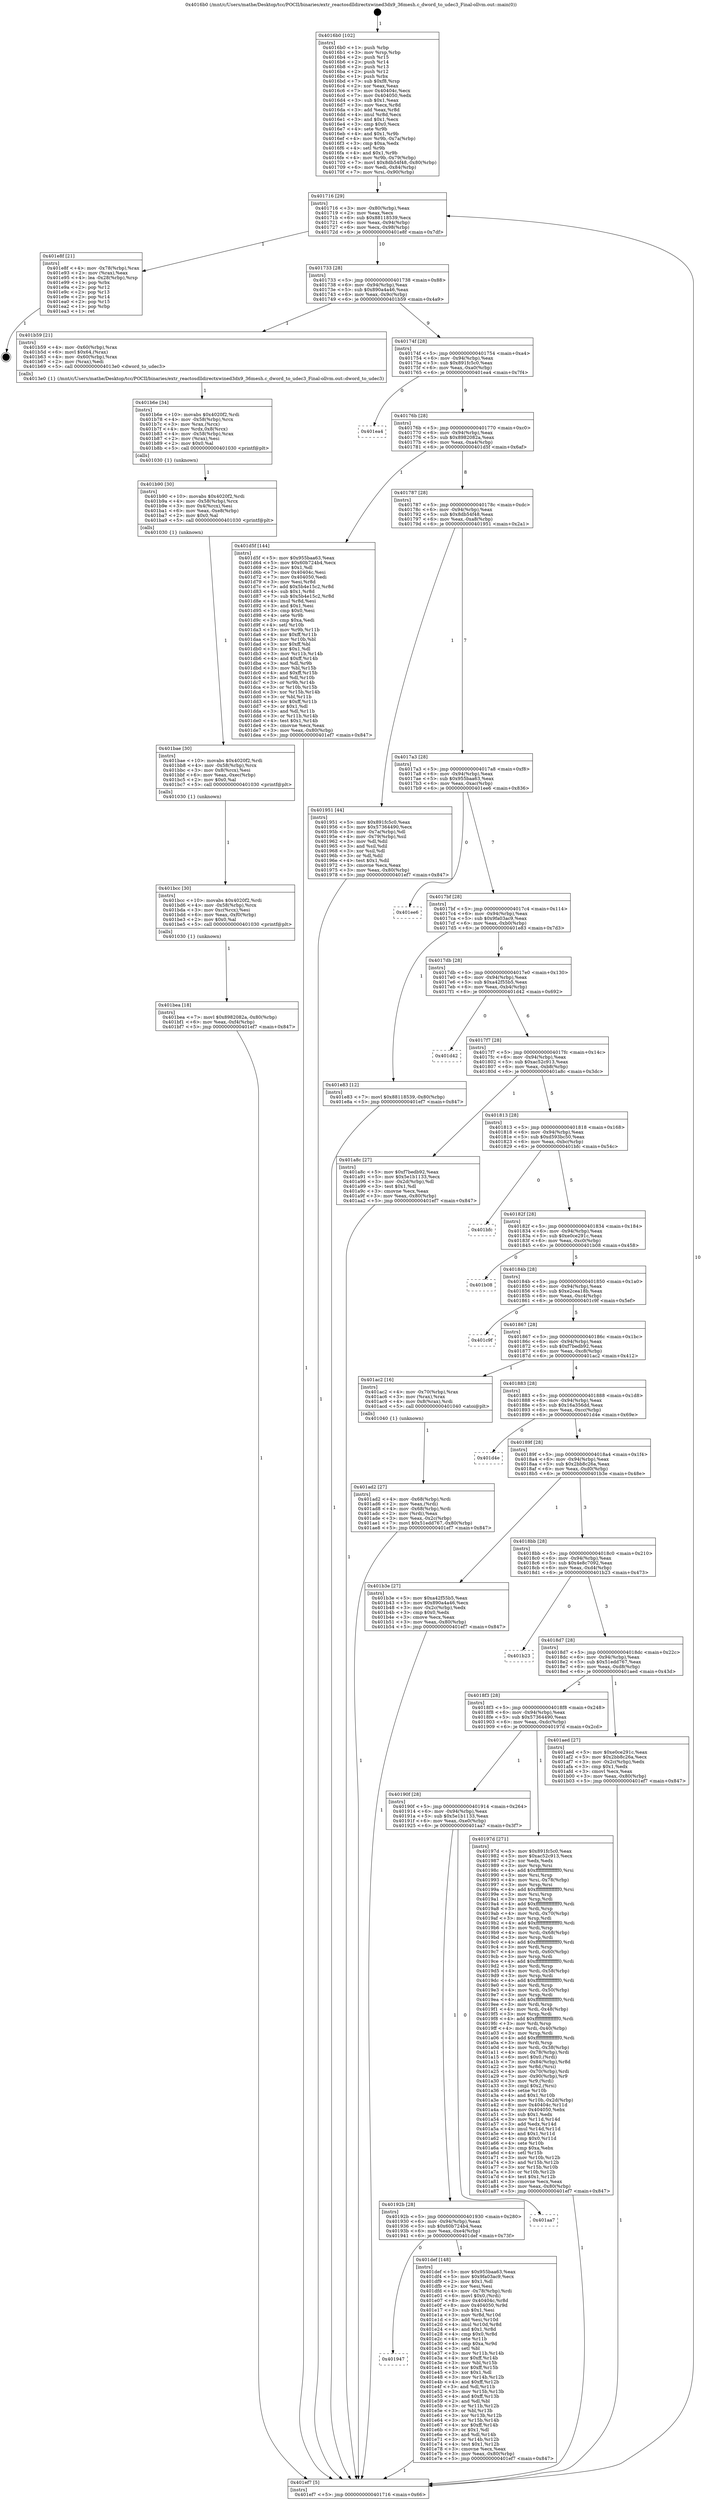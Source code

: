 digraph "0x4016b0" {
  label = "0x4016b0 (/mnt/c/Users/mathe/Desktop/tcc/POCII/binaries/extr_reactosdlldirectxwined3dx9_36mesh.c_dword_to_udec3_Final-ollvm.out::main(0))"
  labelloc = "t"
  node[shape=record]

  Entry [label="",width=0.3,height=0.3,shape=circle,fillcolor=black,style=filled]
  "0x401716" [label="{
     0x401716 [29]\l
     | [instrs]\l
     &nbsp;&nbsp;0x401716 \<+3\>: mov -0x80(%rbp),%eax\l
     &nbsp;&nbsp;0x401719 \<+2\>: mov %eax,%ecx\l
     &nbsp;&nbsp;0x40171b \<+6\>: sub $0x88118539,%ecx\l
     &nbsp;&nbsp;0x401721 \<+6\>: mov %eax,-0x94(%rbp)\l
     &nbsp;&nbsp;0x401727 \<+6\>: mov %ecx,-0x98(%rbp)\l
     &nbsp;&nbsp;0x40172d \<+6\>: je 0000000000401e8f \<main+0x7df\>\l
  }"]
  "0x401e8f" [label="{
     0x401e8f [21]\l
     | [instrs]\l
     &nbsp;&nbsp;0x401e8f \<+4\>: mov -0x78(%rbp),%rax\l
     &nbsp;&nbsp;0x401e93 \<+2\>: mov (%rax),%eax\l
     &nbsp;&nbsp;0x401e95 \<+4\>: lea -0x28(%rbp),%rsp\l
     &nbsp;&nbsp;0x401e99 \<+1\>: pop %rbx\l
     &nbsp;&nbsp;0x401e9a \<+2\>: pop %r12\l
     &nbsp;&nbsp;0x401e9c \<+2\>: pop %r13\l
     &nbsp;&nbsp;0x401e9e \<+2\>: pop %r14\l
     &nbsp;&nbsp;0x401ea0 \<+2\>: pop %r15\l
     &nbsp;&nbsp;0x401ea2 \<+1\>: pop %rbp\l
     &nbsp;&nbsp;0x401ea3 \<+1\>: ret\l
  }"]
  "0x401733" [label="{
     0x401733 [28]\l
     | [instrs]\l
     &nbsp;&nbsp;0x401733 \<+5\>: jmp 0000000000401738 \<main+0x88\>\l
     &nbsp;&nbsp;0x401738 \<+6\>: mov -0x94(%rbp),%eax\l
     &nbsp;&nbsp;0x40173e \<+5\>: sub $0x890a4a46,%eax\l
     &nbsp;&nbsp;0x401743 \<+6\>: mov %eax,-0x9c(%rbp)\l
     &nbsp;&nbsp;0x401749 \<+6\>: je 0000000000401b59 \<main+0x4a9\>\l
  }"]
  Exit [label="",width=0.3,height=0.3,shape=circle,fillcolor=black,style=filled,peripheries=2]
  "0x401b59" [label="{
     0x401b59 [21]\l
     | [instrs]\l
     &nbsp;&nbsp;0x401b59 \<+4\>: mov -0x60(%rbp),%rax\l
     &nbsp;&nbsp;0x401b5d \<+6\>: movl $0x64,(%rax)\l
     &nbsp;&nbsp;0x401b63 \<+4\>: mov -0x60(%rbp),%rax\l
     &nbsp;&nbsp;0x401b67 \<+2\>: mov (%rax),%edi\l
     &nbsp;&nbsp;0x401b69 \<+5\>: call 00000000004013e0 \<dword_to_udec3\>\l
     | [calls]\l
     &nbsp;&nbsp;0x4013e0 \{1\} (/mnt/c/Users/mathe/Desktop/tcc/POCII/binaries/extr_reactosdlldirectxwined3dx9_36mesh.c_dword_to_udec3_Final-ollvm.out::dword_to_udec3)\l
  }"]
  "0x40174f" [label="{
     0x40174f [28]\l
     | [instrs]\l
     &nbsp;&nbsp;0x40174f \<+5\>: jmp 0000000000401754 \<main+0xa4\>\l
     &nbsp;&nbsp;0x401754 \<+6\>: mov -0x94(%rbp),%eax\l
     &nbsp;&nbsp;0x40175a \<+5\>: sub $0x891fc5c0,%eax\l
     &nbsp;&nbsp;0x40175f \<+6\>: mov %eax,-0xa0(%rbp)\l
     &nbsp;&nbsp;0x401765 \<+6\>: je 0000000000401ea4 \<main+0x7f4\>\l
  }"]
  "0x401947" [label="{
     0x401947\l
  }", style=dashed]
  "0x401ea4" [label="{
     0x401ea4\l
  }", style=dashed]
  "0x40176b" [label="{
     0x40176b [28]\l
     | [instrs]\l
     &nbsp;&nbsp;0x40176b \<+5\>: jmp 0000000000401770 \<main+0xc0\>\l
     &nbsp;&nbsp;0x401770 \<+6\>: mov -0x94(%rbp),%eax\l
     &nbsp;&nbsp;0x401776 \<+5\>: sub $0x8982082a,%eax\l
     &nbsp;&nbsp;0x40177b \<+6\>: mov %eax,-0xa4(%rbp)\l
     &nbsp;&nbsp;0x401781 \<+6\>: je 0000000000401d5f \<main+0x6af\>\l
  }"]
  "0x401def" [label="{
     0x401def [148]\l
     | [instrs]\l
     &nbsp;&nbsp;0x401def \<+5\>: mov $0x955baa63,%eax\l
     &nbsp;&nbsp;0x401df4 \<+5\>: mov $0x9fa03ac9,%ecx\l
     &nbsp;&nbsp;0x401df9 \<+2\>: mov $0x1,%dl\l
     &nbsp;&nbsp;0x401dfb \<+2\>: xor %esi,%esi\l
     &nbsp;&nbsp;0x401dfd \<+4\>: mov -0x78(%rbp),%rdi\l
     &nbsp;&nbsp;0x401e01 \<+6\>: movl $0x0,(%rdi)\l
     &nbsp;&nbsp;0x401e07 \<+8\>: mov 0x40404c,%r8d\l
     &nbsp;&nbsp;0x401e0f \<+8\>: mov 0x404050,%r9d\l
     &nbsp;&nbsp;0x401e17 \<+3\>: sub $0x1,%esi\l
     &nbsp;&nbsp;0x401e1a \<+3\>: mov %r8d,%r10d\l
     &nbsp;&nbsp;0x401e1d \<+3\>: add %esi,%r10d\l
     &nbsp;&nbsp;0x401e20 \<+4\>: imul %r10d,%r8d\l
     &nbsp;&nbsp;0x401e24 \<+4\>: and $0x1,%r8d\l
     &nbsp;&nbsp;0x401e28 \<+4\>: cmp $0x0,%r8d\l
     &nbsp;&nbsp;0x401e2c \<+4\>: sete %r11b\l
     &nbsp;&nbsp;0x401e30 \<+4\>: cmp $0xa,%r9d\l
     &nbsp;&nbsp;0x401e34 \<+3\>: setl %bl\l
     &nbsp;&nbsp;0x401e37 \<+3\>: mov %r11b,%r14b\l
     &nbsp;&nbsp;0x401e3a \<+4\>: xor $0xff,%r14b\l
     &nbsp;&nbsp;0x401e3e \<+3\>: mov %bl,%r15b\l
     &nbsp;&nbsp;0x401e41 \<+4\>: xor $0xff,%r15b\l
     &nbsp;&nbsp;0x401e45 \<+3\>: xor $0x1,%dl\l
     &nbsp;&nbsp;0x401e48 \<+3\>: mov %r14b,%r12b\l
     &nbsp;&nbsp;0x401e4b \<+4\>: and $0xff,%r12b\l
     &nbsp;&nbsp;0x401e4f \<+3\>: and %dl,%r11b\l
     &nbsp;&nbsp;0x401e52 \<+3\>: mov %r15b,%r13b\l
     &nbsp;&nbsp;0x401e55 \<+4\>: and $0xff,%r13b\l
     &nbsp;&nbsp;0x401e59 \<+2\>: and %dl,%bl\l
     &nbsp;&nbsp;0x401e5b \<+3\>: or %r11b,%r12b\l
     &nbsp;&nbsp;0x401e5e \<+3\>: or %bl,%r13b\l
     &nbsp;&nbsp;0x401e61 \<+3\>: xor %r13b,%r12b\l
     &nbsp;&nbsp;0x401e64 \<+3\>: or %r15b,%r14b\l
     &nbsp;&nbsp;0x401e67 \<+4\>: xor $0xff,%r14b\l
     &nbsp;&nbsp;0x401e6b \<+3\>: or $0x1,%dl\l
     &nbsp;&nbsp;0x401e6e \<+3\>: and %dl,%r14b\l
     &nbsp;&nbsp;0x401e71 \<+3\>: or %r14b,%r12b\l
     &nbsp;&nbsp;0x401e74 \<+4\>: test $0x1,%r12b\l
     &nbsp;&nbsp;0x401e78 \<+3\>: cmovne %ecx,%eax\l
     &nbsp;&nbsp;0x401e7b \<+3\>: mov %eax,-0x80(%rbp)\l
     &nbsp;&nbsp;0x401e7e \<+5\>: jmp 0000000000401ef7 \<main+0x847\>\l
  }"]
  "0x401d5f" [label="{
     0x401d5f [144]\l
     | [instrs]\l
     &nbsp;&nbsp;0x401d5f \<+5\>: mov $0x955baa63,%eax\l
     &nbsp;&nbsp;0x401d64 \<+5\>: mov $0x60b724b4,%ecx\l
     &nbsp;&nbsp;0x401d69 \<+2\>: mov $0x1,%dl\l
     &nbsp;&nbsp;0x401d6b \<+7\>: mov 0x40404c,%esi\l
     &nbsp;&nbsp;0x401d72 \<+7\>: mov 0x404050,%edi\l
     &nbsp;&nbsp;0x401d79 \<+3\>: mov %esi,%r8d\l
     &nbsp;&nbsp;0x401d7c \<+7\>: add $0x5b4e15c2,%r8d\l
     &nbsp;&nbsp;0x401d83 \<+4\>: sub $0x1,%r8d\l
     &nbsp;&nbsp;0x401d87 \<+7\>: sub $0x5b4e15c2,%r8d\l
     &nbsp;&nbsp;0x401d8e \<+4\>: imul %r8d,%esi\l
     &nbsp;&nbsp;0x401d92 \<+3\>: and $0x1,%esi\l
     &nbsp;&nbsp;0x401d95 \<+3\>: cmp $0x0,%esi\l
     &nbsp;&nbsp;0x401d98 \<+4\>: sete %r9b\l
     &nbsp;&nbsp;0x401d9c \<+3\>: cmp $0xa,%edi\l
     &nbsp;&nbsp;0x401d9f \<+4\>: setl %r10b\l
     &nbsp;&nbsp;0x401da3 \<+3\>: mov %r9b,%r11b\l
     &nbsp;&nbsp;0x401da6 \<+4\>: xor $0xff,%r11b\l
     &nbsp;&nbsp;0x401daa \<+3\>: mov %r10b,%bl\l
     &nbsp;&nbsp;0x401dad \<+3\>: xor $0xff,%bl\l
     &nbsp;&nbsp;0x401db0 \<+3\>: xor $0x1,%dl\l
     &nbsp;&nbsp;0x401db3 \<+3\>: mov %r11b,%r14b\l
     &nbsp;&nbsp;0x401db6 \<+4\>: and $0xff,%r14b\l
     &nbsp;&nbsp;0x401dba \<+3\>: and %dl,%r9b\l
     &nbsp;&nbsp;0x401dbd \<+3\>: mov %bl,%r15b\l
     &nbsp;&nbsp;0x401dc0 \<+4\>: and $0xff,%r15b\l
     &nbsp;&nbsp;0x401dc4 \<+3\>: and %dl,%r10b\l
     &nbsp;&nbsp;0x401dc7 \<+3\>: or %r9b,%r14b\l
     &nbsp;&nbsp;0x401dca \<+3\>: or %r10b,%r15b\l
     &nbsp;&nbsp;0x401dcd \<+3\>: xor %r15b,%r14b\l
     &nbsp;&nbsp;0x401dd0 \<+3\>: or %bl,%r11b\l
     &nbsp;&nbsp;0x401dd3 \<+4\>: xor $0xff,%r11b\l
     &nbsp;&nbsp;0x401dd7 \<+3\>: or $0x1,%dl\l
     &nbsp;&nbsp;0x401dda \<+3\>: and %dl,%r11b\l
     &nbsp;&nbsp;0x401ddd \<+3\>: or %r11b,%r14b\l
     &nbsp;&nbsp;0x401de0 \<+4\>: test $0x1,%r14b\l
     &nbsp;&nbsp;0x401de4 \<+3\>: cmovne %ecx,%eax\l
     &nbsp;&nbsp;0x401de7 \<+3\>: mov %eax,-0x80(%rbp)\l
     &nbsp;&nbsp;0x401dea \<+5\>: jmp 0000000000401ef7 \<main+0x847\>\l
  }"]
  "0x401787" [label="{
     0x401787 [28]\l
     | [instrs]\l
     &nbsp;&nbsp;0x401787 \<+5\>: jmp 000000000040178c \<main+0xdc\>\l
     &nbsp;&nbsp;0x40178c \<+6\>: mov -0x94(%rbp),%eax\l
     &nbsp;&nbsp;0x401792 \<+5\>: sub $0x8db54f48,%eax\l
     &nbsp;&nbsp;0x401797 \<+6\>: mov %eax,-0xa8(%rbp)\l
     &nbsp;&nbsp;0x40179d \<+6\>: je 0000000000401951 \<main+0x2a1\>\l
  }"]
  "0x40192b" [label="{
     0x40192b [28]\l
     | [instrs]\l
     &nbsp;&nbsp;0x40192b \<+5\>: jmp 0000000000401930 \<main+0x280\>\l
     &nbsp;&nbsp;0x401930 \<+6\>: mov -0x94(%rbp),%eax\l
     &nbsp;&nbsp;0x401936 \<+5\>: sub $0x60b724b4,%eax\l
     &nbsp;&nbsp;0x40193b \<+6\>: mov %eax,-0xe4(%rbp)\l
     &nbsp;&nbsp;0x401941 \<+6\>: je 0000000000401def \<main+0x73f\>\l
  }"]
  "0x401951" [label="{
     0x401951 [44]\l
     | [instrs]\l
     &nbsp;&nbsp;0x401951 \<+5\>: mov $0x891fc5c0,%eax\l
     &nbsp;&nbsp;0x401956 \<+5\>: mov $0x57364490,%ecx\l
     &nbsp;&nbsp;0x40195b \<+3\>: mov -0x7a(%rbp),%dl\l
     &nbsp;&nbsp;0x40195e \<+4\>: mov -0x79(%rbp),%sil\l
     &nbsp;&nbsp;0x401962 \<+3\>: mov %dl,%dil\l
     &nbsp;&nbsp;0x401965 \<+3\>: and %sil,%dil\l
     &nbsp;&nbsp;0x401968 \<+3\>: xor %sil,%dl\l
     &nbsp;&nbsp;0x40196b \<+3\>: or %dl,%dil\l
     &nbsp;&nbsp;0x40196e \<+4\>: test $0x1,%dil\l
     &nbsp;&nbsp;0x401972 \<+3\>: cmovne %ecx,%eax\l
     &nbsp;&nbsp;0x401975 \<+3\>: mov %eax,-0x80(%rbp)\l
     &nbsp;&nbsp;0x401978 \<+5\>: jmp 0000000000401ef7 \<main+0x847\>\l
  }"]
  "0x4017a3" [label="{
     0x4017a3 [28]\l
     | [instrs]\l
     &nbsp;&nbsp;0x4017a3 \<+5\>: jmp 00000000004017a8 \<main+0xf8\>\l
     &nbsp;&nbsp;0x4017a8 \<+6\>: mov -0x94(%rbp),%eax\l
     &nbsp;&nbsp;0x4017ae \<+5\>: sub $0x955baa63,%eax\l
     &nbsp;&nbsp;0x4017b3 \<+6\>: mov %eax,-0xac(%rbp)\l
     &nbsp;&nbsp;0x4017b9 \<+6\>: je 0000000000401ee6 \<main+0x836\>\l
  }"]
  "0x401ef7" [label="{
     0x401ef7 [5]\l
     | [instrs]\l
     &nbsp;&nbsp;0x401ef7 \<+5\>: jmp 0000000000401716 \<main+0x66\>\l
  }"]
  "0x4016b0" [label="{
     0x4016b0 [102]\l
     | [instrs]\l
     &nbsp;&nbsp;0x4016b0 \<+1\>: push %rbp\l
     &nbsp;&nbsp;0x4016b1 \<+3\>: mov %rsp,%rbp\l
     &nbsp;&nbsp;0x4016b4 \<+2\>: push %r15\l
     &nbsp;&nbsp;0x4016b6 \<+2\>: push %r14\l
     &nbsp;&nbsp;0x4016b8 \<+2\>: push %r13\l
     &nbsp;&nbsp;0x4016ba \<+2\>: push %r12\l
     &nbsp;&nbsp;0x4016bc \<+1\>: push %rbx\l
     &nbsp;&nbsp;0x4016bd \<+7\>: sub $0xf8,%rsp\l
     &nbsp;&nbsp;0x4016c4 \<+2\>: xor %eax,%eax\l
     &nbsp;&nbsp;0x4016c6 \<+7\>: mov 0x40404c,%ecx\l
     &nbsp;&nbsp;0x4016cd \<+7\>: mov 0x404050,%edx\l
     &nbsp;&nbsp;0x4016d4 \<+3\>: sub $0x1,%eax\l
     &nbsp;&nbsp;0x4016d7 \<+3\>: mov %ecx,%r8d\l
     &nbsp;&nbsp;0x4016da \<+3\>: add %eax,%r8d\l
     &nbsp;&nbsp;0x4016dd \<+4\>: imul %r8d,%ecx\l
     &nbsp;&nbsp;0x4016e1 \<+3\>: and $0x1,%ecx\l
     &nbsp;&nbsp;0x4016e4 \<+3\>: cmp $0x0,%ecx\l
     &nbsp;&nbsp;0x4016e7 \<+4\>: sete %r9b\l
     &nbsp;&nbsp;0x4016eb \<+4\>: and $0x1,%r9b\l
     &nbsp;&nbsp;0x4016ef \<+4\>: mov %r9b,-0x7a(%rbp)\l
     &nbsp;&nbsp;0x4016f3 \<+3\>: cmp $0xa,%edx\l
     &nbsp;&nbsp;0x4016f6 \<+4\>: setl %r9b\l
     &nbsp;&nbsp;0x4016fa \<+4\>: and $0x1,%r9b\l
     &nbsp;&nbsp;0x4016fe \<+4\>: mov %r9b,-0x79(%rbp)\l
     &nbsp;&nbsp;0x401702 \<+7\>: movl $0x8db54f48,-0x80(%rbp)\l
     &nbsp;&nbsp;0x401709 \<+6\>: mov %edi,-0x84(%rbp)\l
     &nbsp;&nbsp;0x40170f \<+7\>: mov %rsi,-0x90(%rbp)\l
  }"]
  "0x401aa7" [label="{
     0x401aa7\l
  }", style=dashed]
  "0x401ee6" [label="{
     0x401ee6\l
  }", style=dashed]
  "0x4017bf" [label="{
     0x4017bf [28]\l
     | [instrs]\l
     &nbsp;&nbsp;0x4017bf \<+5\>: jmp 00000000004017c4 \<main+0x114\>\l
     &nbsp;&nbsp;0x4017c4 \<+6\>: mov -0x94(%rbp),%eax\l
     &nbsp;&nbsp;0x4017ca \<+5\>: sub $0x9fa03ac9,%eax\l
     &nbsp;&nbsp;0x4017cf \<+6\>: mov %eax,-0xb0(%rbp)\l
     &nbsp;&nbsp;0x4017d5 \<+6\>: je 0000000000401e83 \<main+0x7d3\>\l
  }"]
  "0x401bea" [label="{
     0x401bea [18]\l
     | [instrs]\l
     &nbsp;&nbsp;0x401bea \<+7\>: movl $0x8982082a,-0x80(%rbp)\l
     &nbsp;&nbsp;0x401bf1 \<+6\>: mov %eax,-0xf4(%rbp)\l
     &nbsp;&nbsp;0x401bf7 \<+5\>: jmp 0000000000401ef7 \<main+0x847\>\l
  }"]
  "0x401e83" [label="{
     0x401e83 [12]\l
     | [instrs]\l
     &nbsp;&nbsp;0x401e83 \<+7\>: movl $0x88118539,-0x80(%rbp)\l
     &nbsp;&nbsp;0x401e8a \<+5\>: jmp 0000000000401ef7 \<main+0x847\>\l
  }"]
  "0x4017db" [label="{
     0x4017db [28]\l
     | [instrs]\l
     &nbsp;&nbsp;0x4017db \<+5\>: jmp 00000000004017e0 \<main+0x130\>\l
     &nbsp;&nbsp;0x4017e0 \<+6\>: mov -0x94(%rbp),%eax\l
     &nbsp;&nbsp;0x4017e6 \<+5\>: sub $0xa42f55b5,%eax\l
     &nbsp;&nbsp;0x4017eb \<+6\>: mov %eax,-0xb4(%rbp)\l
     &nbsp;&nbsp;0x4017f1 \<+6\>: je 0000000000401d42 \<main+0x692\>\l
  }"]
  "0x401bcc" [label="{
     0x401bcc [30]\l
     | [instrs]\l
     &nbsp;&nbsp;0x401bcc \<+10\>: movabs $0x4020f2,%rdi\l
     &nbsp;&nbsp;0x401bd6 \<+4\>: mov -0x58(%rbp),%rcx\l
     &nbsp;&nbsp;0x401bda \<+3\>: mov 0xc(%rcx),%esi\l
     &nbsp;&nbsp;0x401bdd \<+6\>: mov %eax,-0xf0(%rbp)\l
     &nbsp;&nbsp;0x401be3 \<+2\>: mov $0x0,%al\l
     &nbsp;&nbsp;0x401be5 \<+5\>: call 0000000000401030 \<printf@plt\>\l
     | [calls]\l
     &nbsp;&nbsp;0x401030 \{1\} (unknown)\l
  }"]
  "0x401d42" [label="{
     0x401d42\l
  }", style=dashed]
  "0x4017f7" [label="{
     0x4017f7 [28]\l
     | [instrs]\l
     &nbsp;&nbsp;0x4017f7 \<+5\>: jmp 00000000004017fc \<main+0x14c\>\l
     &nbsp;&nbsp;0x4017fc \<+6\>: mov -0x94(%rbp),%eax\l
     &nbsp;&nbsp;0x401802 \<+5\>: sub $0xac52c913,%eax\l
     &nbsp;&nbsp;0x401807 \<+6\>: mov %eax,-0xb8(%rbp)\l
     &nbsp;&nbsp;0x40180d \<+6\>: je 0000000000401a8c \<main+0x3dc\>\l
  }"]
  "0x401bae" [label="{
     0x401bae [30]\l
     | [instrs]\l
     &nbsp;&nbsp;0x401bae \<+10\>: movabs $0x4020f2,%rdi\l
     &nbsp;&nbsp;0x401bb8 \<+4\>: mov -0x58(%rbp),%rcx\l
     &nbsp;&nbsp;0x401bbc \<+3\>: mov 0x8(%rcx),%esi\l
     &nbsp;&nbsp;0x401bbf \<+6\>: mov %eax,-0xec(%rbp)\l
     &nbsp;&nbsp;0x401bc5 \<+2\>: mov $0x0,%al\l
     &nbsp;&nbsp;0x401bc7 \<+5\>: call 0000000000401030 \<printf@plt\>\l
     | [calls]\l
     &nbsp;&nbsp;0x401030 \{1\} (unknown)\l
  }"]
  "0x401a8c" [label="{
     0x401a8c [27]\l
     | [instrs]\l
     &nbsp;&nbsp;0x401a8c \<+5\>: mov $0xf7bedb92,%eax\l
     &nbsp;&nbsp;0x401a91 \<+5\>: mov $0x5e1b1133,%ecx\l
     &nbsp;&nbsp;0x401a96 \<+3\>: mov -0x2d(%rbp),%dl\l
     &nbsp;&nbsp;0x401a99 \<+3\>: test $0x1,%dl\l
     &nbsp;&nbsp;0x401a9c \<+3\>: cmovne %ecx,%eax\l
     &nbsp;&nbsp;0x401a9f \<+3\>: mov %eax,-0x80(%rbp)\l
     &nbsp;&nbsp;0x401aa2 \<+5\>: jmp 0000000000401ef7 \<main+0x847\>\l
  }"]
  "0x401813" [label="{
     0x401813 [28]\l
     | [instrs]\l
     &nbsp;&nbsp;0x401813 \<+5\>: jmp 0000000000401818 \<main+0x168\>\l
     &nbsp;&nbsp;0x401818 \<+6\>: mov -0x94(%rbp),%eax\l
     &nbsp;&nbsp;0x40181e \<+5\>: sub $0xd593bc50,%eax\l
     &nbsp;&nbsp;0x401823 \<+6\>: mov %eax,-0xbc(%rbp)\l
     &nbsp;&nbsp;0x401829 \<+6\>: je 0000000000401bfc \<main+0x54c\>\l
  }"]
  "0x401b90" [label="{
     0x401b90 [30]\l
     | [instrs]\l
     &nbsp;&nbsp;0x401b90 \<+10\>: movabs $0x4020f2,%rdi\l
     &nbsp;&nbsp;0x401b9a \<+4\>: mov -0x58(%rbp),%rcx\l
     &nbsp;&nbsp;0x401b9e \<+3\>: mov 0x4(%rcx),%esi\l
     &nbsp;&nbsp;0x401ba1 \<+6\>: mov %eax,-0xe8(%rbp)\l
     &nbsp;&nbsp;0x401ba7 \<+2\>: mov $0x0,%al\l
     &nbsp;&nbsp;0x401ba9 \<+5\>: call 0000000000401030 \<printf@plt\>\l
     | [calls]\l
     &nbsp;&nbsp;0x401030 \{1\} (unknown)\l
  }"]
  "0x401bfc" [label="{
     0x401bfc\l
  }", style=dashed]
  "0x40182f" [label="{
     0x40182f [28]\l
     | [instrs]\l
     &nbsp;&nbsp;0x40182f \<+5\>: jmp 0000000000401834 \<main+0x184\>\l
     &nbsp;&nbsp;0x401834 \<+6\>: mov -0x94(%rbp),%eax\l
     &nbsp;&nbsp;0x40183a \<+5\>: sub $0xe0ce291c,%eax\l
     &nbsp;&nbsp;0x40183f \<+6\>: mov %eax,-0xc0(%rbp)\l
     &nbsp;&nbsp;0x401845 \<+6\>: je 0000000000401b08 \<main+0x458\>\l
  }"]
  "0x401b6e" [label="{
     0x401b6e [34]\l
     | [instrs]\l
     &nbsp;&nbsp;0x401b6e \<+10\>: movabs $0x4020f2,%rdi\l
     &nbsp;&nbsp;0x401b78 \<+4\>: mov -0x58(%rbp),%rcx\l
     &nbsp;&nbsp;0x401b7c \<+3\>: mov %rax,(%rcx)\l
     &nbsp;&nbsp;0x401b7f \<+4\>: mov %rdx,0x8(%rcx)\l
     &nbsp;&nbsp;0x401b83 \<+4\>: mov -0x58(%rbp),%rax\l
     &nbsp;&nbsp;0x401b87 \<+2\>: mov (%rax),%esi\l
     &nbsp;&nbsp;0x401b89 \<+2\>: mov $0x0,%al\l
     &nbsp;&nbsp;0x401b8b \<+5\>: call 0000000000401030 \<printf@plt\>\l
     | [calls]\l
     &nbsp;&nbsp;0x401030 \{1\} (unknown)\l
  }"]
  "0x401b08" [label="{
     0x401b08\l
  }", style=dashed]
  "0x40184b" [label="{
     0x40184b [28]\l
     | [instrs]\l
     &nbsp;&nbsp;0x40184b \<+5\>: jmp 0000000000401850 \<main+0x1a0\>\l
     &nbsp;&nbsp;0x401850 \<+6\>: mov -0x94(%rbp),%eax\l
     &nbsp;&nbsp;0x401856 \<+5\>: sub $0xe2cea18b,%eax\l
     &nbsp;&nbsp;0x40185b \<+6\>: mov %eax,-0xc4(%rbp)\l
     &nbsp;&nbsp;0x401861 \<+6\>: je 0000000000401c9f \<main+0x5ef\>\l
  }"]
  "0x401ad2" [label="{
     0x401ad2 [27]\l
     | [instrs]\l
     &nbsp;&nbsp;0x401ad2 \<+4\>: mov -0x68(%rbp),%rdi\l
     &nbsp;&nbsp;0x401ad6 \<+2\>: mov %eax,(%rdi)\l
     &nbsp;&nbsp;0x401ad8 \<+4\>: mov -0x68(%rbp),%rdi\l
     &nbsp;&nbsp;0x401adc \<+2\>: mov (%rdi),%eax\l
     &nbsp;&nbsp;0x401ade \<+3\>: mov %eax,-0x2c(%rbp)\l
     &nbsp;&nbsp;0x401ae1 \<+7\>: movl $0x51edd767,-0x80(%rbp)\l
     &nbsp;&nbsp;0x401ae8 \<+5\>: jmp 0000000000401ef7 \<main+0x847\>\l
  }"]
  "0x401c9f" [label="{
     0x401c9f\l
  }", style=dashed]
  "0x401867" [label="{
     0x401867 [28]\l
     | [instrs]\l
     &nbsp;&nbsp;0x401867 \<+5\>: jmp 000000000040186c \<main+0x1bc\>\l
     &nbsp;&nbsp;0x40186c \<+6\>: mov -0x94(%rbp),%eax\l
     &nbsp;&nbsp;0x401872 \<+5\>: sub $0xf7bedb92,%eax\l
     &nbsp;&nbsp;0x401877 \<+6\>: mov %eax,-0xc8(%rbp)\l
     &nbsp;&nbsp;0x40187d \<+6\>: je 0000000000401ac2 \<main+0x412\>\l
  }"]
  "0x40190f" [label="{
     0x40190f [28]\l
     | [instrs]\l
     &nbsp;&nbsp;0x40190f \<+5\>: jmp 0000000000401914 \<main+0x264\>\l
     &nbsp;&nbsp;0x401914 \<+6\>: mov -0x94(%rbp),%eax\l
     &nbsp;&nbsp;0x40191a \<+5\>: sub $0x5e1b1133,%eax\l
     &nbsp;&nbsp;0x40191f \<+6\>: mov %eax,-0xe0(%rbp)\l
     &nbsp;&nbsp;0x401925 \<+6\>: je 0000000000401aa7 \<main+0x3f7\>\l
  }"]
  "0x401ac2" [label="{
     0x401ac2 [16]\l
     | [instrs]\l
     &nbsp;&nbsp;0x401ac2 \<+4\>: mov -0x70(%rbp),%rax\l
     &nbsp;&nbsp;0x401ac6 \<+3\>: mov (%rax),%rax\l
     &nbsp;&nbsp;0x401ac9 \<+4\>: mov 0x8(%rax),%rdi\l
     &nbsp;&nbsp;0x401acd \<+5\>: call 0000000000401040 \<atoi@plt\>\l
     | [calls]\l
     &nbsp;&nbsp;0x401040 \{1\} (unknown)\l
  }"]
  "0x401883" [label="{
     0x401883 [28]\l
     | [instrs]\l
     &nbsp;&nbsp;0x401883 \<+5\>: jmp 0000000000401888 \<main+0x1d8\>\l
     &nbsp;&nbsp;0x401888 \<+6\>: mov -0x94(%rbp),%eax\l
     &nbsp;&nbsp;0x40188e \<+5\>: sub $0x16a356dd,%eax\l
     &nbsp;&nbsp;0x401893 \<+6\>: mov %eax,-0xcc(%rbp)\l
     &nbsp;&nbsp;0x401899 \<+6\>: je 0000000000401d4e \<main+0x69e\>\l
  }"]
  "0x40197d" [label="{
     0x40197d [271]\l
     | [instrs]\l
     &nbsp;&nbsp;0x40197d \<+5\>: mov $0x891fc5c0,%eax\l
     &nbsp;&nbsp;0x401982 \<+5\>: mov $0xac52c913,%ecx\l
     &nbsp;&nbsp;0x401987 \<+2\>: xor %edx,%edx\l
     &nbsp;&nbsp;0x401989 \<+3\>: mov %rsp,%rsi\l
     &nbsp;&nbsp;0x40198c \<+4\>: add $0xfffffffffffffff0,%rsi\l
     &nbsp;&nbsp;0x401990 \<+3\>: mov %rsi,%rsp\l
     &nbsp;&nbsp;0x401993 \<+4\>: mov %rsi,-0x78(%rbp)\l
     &nbsp;&nbsp;0x401997 \<+3\>: mov %rsp,%rsi\l
     &nbsp;&nbsp;0x40199a \<+4\>: add $0xfffffffffffffff0,%rsi\l
     &nbsp;&nbsp;0x40199e \<+3\>: mov %rsi,%rsp\l
     &nbsp;&nbsp;0x4019a1 \<+3\>: mov %rsp,%rdi\l
     &nbsp;&nbsp;0x4019a4 \<+4\>: add $0xfffffffffffffff0,%rdi\l
     &nbsp;&nbsp;0x4019a8 \<+3\>: mov %rdi,%rsp\l
     &nbsp;&nbsp;0x4019ab \<+4\>: mov %rdi,-0x70(%rbp)\l
     &nbsp;&nbsp;0x4019af \<+3\>: mov %rsp,%rdi\l
     &nbsp;&nbsp;0x4019b2 \<+4\>: add $0xfffffffffffffff0,%rdi\l
     &nbsp;&nbsp;0x4019b6 \<+3\>: mov %rdi,%rsp\l
     &nbsp;&nbsp;0x4019b9 \<+4\>: mov %rdi,-0x68(%rbp)\l
     &nbsp;&nbsp;0x4019bd \<+3\>: mov %rsp,%rdi\l
     &nbsp;&nbsp;0x4019c0 \<+4\>: add $0xfffffffffffffff0,%rdi\l
     &nbsp;&nbsp;0x4019c4 \<+3\>: mov %rdi,%rsp\l
     &nbsp;&nbsp;0x4019c7 \<+4\>: mov %rdi,-0x60(%rbp)\l
     &nbsp;&nbsp;0x4019cb \<+3\>: mov %rsp,%rdi\l
     &nbsp;&nbsp;0x4019ce \<+4\>: add $0xfffffffffffffff0,%rdi\l
     &nbsp;&nbsp;0x4019d2 \<+3\>: mov %rdi,%rsp\l
     &nbsp;&nbsp;0x4019d5 \<+4\>: mov %rdi,-0x58(%rbp)\l
     &nbsp;&nbsp;0x4019d9 \<+3\>: mov %rsp,%rdi\l
     &nbsp;&nbsp;0x4019dc \<+4\>: add $0xfffffffffffffff0,%rdi\l
     &nbsp;&nbsp;0x4019e0 \<+3\>: mov %rdi,%rsp\l
     &nbsp;&nbsp;0x4019e3 \<+4\>: mov %rdi,-0x50(%rbp)\l
     &nbsp;&nbsp;0x4019e7 \<+3\>: mov %rsp,%rdi\l
     &nbsp;&nbsp;0x4019ea \<+4\>: add $0xfffffffffffffff0,%rdi\l
     &nbsp;&nbsp;0x4019ee \<+3\>: mov %rdi,%rsp\l
     &nbsp;&nbsp;0x4019f1 \<+4\>: mov %rdi,-0x48(%rbp)\l
     &nbsp;&nbsp;0x4019f5 \<+3\>: mov %rsp,%rdi\l
     &nbsp;&nbsp;0x4019f8 \<+4\>: add $0xfffffffffffffff0,%rdi\l
     &nbsp;&nbsp;0x4019fc \<+3\>: mov %rdi,%rsp\l
     &nbsp;&nbsp;0x4019ff \<+4\>: mov %rdi,-0x40(%rbp)\l
     &nbsp;&nbsp;0x401a03 \<+3\>: mov %rsp,%rdi\l
     &nbsp;&nbsp;0x401a06 \<+4\>: add $0xfffffffffffffff0,%rdi\l
     &nbsp;&nbsp;0x401a0a \<+3\>: mov %rdi,%rsp\l
     &nbsp;&nbsp;0x401a0d \<+4\>: mov %rdi,-0x38(%rbp)\l
     &nbsp;&nbsp;0x401a11 \<+4\>: mov -0x78(%rbp),%rdi\l
     &nbsp;&nbsp;0x401a15 \<+6\>: movl $0x0,(%rdi)\l
     &nbsp;&nbsp;0x401a1b \<+7\>: mov -0x84(%rbp),%r8d\l
     &nbsp;&nbsp;0x401a22 \<+3\>: mov %r8d,(%rsi)\l
     &nbsp;&nbsp;0x401a25 \<+4\>: mov -0x70(%rbp),%rdi\l
     &nbsp;&nbsp;0x401a29 \<+7\>: mov -0x90(%rbp),%r9\l
     &nbsp;&nbsp;0x401a30 \<+3\>: mov %r9,(%rdi)\l
     &nbsp;&nbsp;0x401a33 \<+3\>: cmpl $0x2,(%rsi)\l
     &nbsp;&nbsp;0x401a36 \<+4\>: setne %r10b\l
     &nbsp;&nbsp;0x401a3a \<+4\>: and $0x1,%r10b\l
     &nbsp;&nbsp;0x401a3e \<+4\>: mov %r10b,-0x2d(%rbp)\l
     &nbsp;&nbsp;0x401a42 \<+8\>: mov 0x40404c,%r11d\l
     &nbsp;&nbsp;0x401a4a \<+7\>: mov 0x404050,%ebx\l
     &nbsp;&nbsp;0x401a51 \<+3\>: sub $0x1,%edx\l
     &nbsp;&nbsp;0x401a54 \<+3\>: mov %r11d,%r14d\l
     &nbsp;&nbsp;0x401a57 \<+3\>: add %edx,%r14d\l
     &nbsp;&nbsp;0x401a5a \<+4\>: imul %r14d,%r11d\l
     &nbsp;&nbsp;0x401a5e \<+4\>: and $0x1,%r11d\l
     &nbsp;&nbsp;0x401a62 \<+4\>: cmp $0x0,%r11d\l
     &nbsp;&nbsp;0x401a66 \<+4\>: sete %r10b\l
     &nbsp;&nbsp;0x401a6a \<+3\>: cmp $0xa,%ebx\l
     &nbsp;&nbsp;0x401a6d \<+4\>: setl %r15b\l
     &nbsp;&nbsp;0x401a71 \<+3\>: mov %r10b,%r12b\l
     &nbsp;&nbsp;0x401a74 \<+3\>: and %r15b,%r12b\l
     &nbsp;&nbsp;0x401a77 \<+3\>: xor %r15b,%r10b\l
     &nbsp;&nbsp;0x401a7a \<+3\>: or %r10b,%r12b\l
     &nbsp;&nbsp;0x401a7d \<+4\>: test $0x1,%r12b\l
     &nbsp;&nbsp;0x401a81 \<+3\>: cmovne %ecx,%eax\l
     &nbsp;&nbsp;0x401a84 \<+3\>: mov %eax,-0x80(%rbp)\l
     &nbsp;&nbsp;0x401a87 \<+5\>: jmp 0000000000401ef7 \<main+0x847\>\l
  }"]
  "0x401d4e" [label="{
     0x401d4e\l
  }", style=dashed]
  "0x40189f" [label="{
     0x40189f [28]\l
     | [instrs]\l
     &nbsp;&nbsp;0x40189f \<+5\>: jmp 00000000004018a4 \<main+0x1f4\>\l
     &nbsp;&nbsp;0x4018a4 \<+6\>: mov -0x94(%rbp),%eax\l
     &nbsp;&nbsp;0x4018aa \<+5\>: sub $0x2bb8c26a,%eax\l
     &nbsp;&nbsp;0x4018af \<+6\>: mov %eax,-0xd0(%rbp)\l
     &nbsp;&nbsp;0x4018b5 \<+6\>: je 0000000000401b3e \<main+0x48e\>\l
  }"]
  "0x4018f3" [label="{
     0x4018f3 [28]\l
     | [instrs]\l
     &nbsp;&nbsp;0x4018f3 \<+5\>: jmp 00000000004018f8 \<main+0x248\>\l
     &nbsp;&nbsp;0x4018f8 \<+6\>: mov -0x94(%rbp),%eax\l
     &nbsp;&nbsp;0x4018fe \<+5\>: sub $0x57364490,%eax\l
     &nbsp;&nbsp;0x401903 \<+6\>: mov %eax,-0xdc(%rbp)\l
     &nbsp;&nbsp;0x401909 \<+6\>: je 000000000040197d \<main+0x2cd\>\l
  }"]
  "0x401b3e" [label="{
     0x401b3e [27]\l
     | [instrs]\l
     &nbsp;&nbsp;0x401b3e \<+5\>: mov $0xa42f55b5,%eax\l
     &nbsp;&nbsp;0x401b43 \<+5\>: mov $0x890a4a46,%ecx\l
     &nbsp;&nbsp;0x401b48 \<+3\>: mov -0x2c(%rbp),%edx\l
     &nbsp;&nbsp;0x401b4b \<+3\>: cmp $0x0,%edx\l
     &nbsp;&nbsp;0x401b4e \<+3\>: cmove %ecx,%eax\l
     &nbsp;&nbsp;0x401b51 \<+3\>: mov %eax,-0x80(%rbp)\l
     &nbsp;&nbsp;0x401b54 \<+5\>: jmp 0000000000401ef7 \<main+0x847\>\l
  }"]
  "0x4018bb" [label="{
     0x4018bb [28]\l
     | [instrs]\l
     &nbsp;&nbsp;0x4018bb \<+5\>: jmp 00000000004018c0 \<main+0x210\>\l
     &nbsp;&nbsp;0x4018c0 \<+6\>: mov -0x94(%rbp),%eax\l
     &nbsp;&nbsp;0x4018c6 \<+5\>: sub $0x4e8c7092,%eax\l
     &nbsp;&nbsp;0x4018cb \<+6\>: mov %eax,-0xd4(%rbp)\l
     &nbsp;&nbsp;0x4018d1 \<+6\>: je 0000000000401b23 \<main+0x473\>\l
  }"]
  "0x401aed" [label="{
     0x401aed [27]\l
     | [instrs]\l
     &nbsp;&nbsp;0x401aed \<+5\>: mov $0xe0ce291c,%eax\l
     &nbsp;&nbsp;0x401af2 \<+5\>: mov $0x2bb8c26a,%ecx\l
     &nbsp;&nbsp;0x401af7 \<+3\>: mov -0x2c(%rbp),%edx\l
     &nbsp;&nbsp;0x401afa \<+3\>: cmp $0x1,%edx\l
     &nbsp;&nbsp;0x401afd \<+3\>: cmovl %ecx,%eax\l
     &nbsp;&nbsp;0x401b00 \<+3\>: mov %eax,-0x80(%rbp)\l
     &nbsp;&nbsp;0x401b03 \<+5\>: jmp 0000000000401ef7 \<main+0x847\>\l
  }"]
  "0x401b23" [label="{
     0x401b23\l
  }", style=dashed]
  "0x4018d7" [label="{
     0x4018d7 [28]\l
     | [instrs]\l
     &nbsp;&nbsp;0x4018d7 \<+5\>: jmp 00000000004018dc \<main+0x22c\>\l
     &nbsp;&nbsp;0x4018dc \<+6\>: mov -0x94(%rbp),%eax\l
     &nbsp;&nbsp;0x4018e2 \<+5\>: sub $0x51edd767,%eax\l
     &nbsp;&nbsp;0x4018e7 \<+6\>: mov %eax,-0xd8(%rbp)\l
     &nbsp;&nbsp;0x4018ed \<+6\>: je 0000000000401aed \<main+0x43d\>\l
  }"]
  Entry -> "0x4016b0" [label=" 1"]
  "0x401716" -> "0x401e8f" [label=" 1"]
  "0x401716" -> "0x401733" [label=" 10"]
  "0x401e8f" -> Exit [label=" 1"]
  "0x401733" -> "0x401b59" [label=" 1"]
  "0x401733" -> "0x40174f" [label=" 9"]
  "0x401e83" -> "0x401ef7" [label=" 1"]
  "0x40174f" -> "0x401ea4" [label=" 0"]
  "0x40174f" -> "0x40176b" [label=" 9"]
  "0x401def" -> "0x401ef7" [label=" 1"]
  "0x40176b" -> "0x401d5f" [label=" 1"]
  "0x40176b" -> "0x401787" [label=" 8"]
  "0x40192b" -> "0x401947" [label=" 0"]
  "0x401787" -> "0x401951" [label=" 1"]
  "0x401787" -> "0x4017a3" [label=" 7"]
  "0x401951" -> "0x401ef7" [label=" 1"]
  "0x4016b0" -> "0x401716" [label=" 1"]
  "0x401ef7" -> "0x401716" [label=" 10"]
  "0x40192b" -> "0x401def" [label=" 1"]
  "0x4017a3" -> "0x401ee6" [label=" 0"]
  "0x4017a3" -> "0x4017bf" [label=" 7"]
  "0x40190f" -> "0x40192b" [label=" 1"]
  "0x4017bf" -> "0x401e83" [label=" 1"]
  "0x4017bf" -> "0x4017db" [label=" 6"]
  "0x40190f" -> "0x401aa7" [label=" 0"]
  "0x4017db" -> "0x401d42" [label=" 0"]
  "0x4017db" -> "0x4017f7" [label=" 6"]
  "0x401d5f" -> "0x401ef7" [label=" 1"]
  "0x4017f7" -> "0x401a8c" [label=" 1"]
  "0x4017f7" -> "0x401813" [label=" 5"]
  "0x401bea" -> "0x401ef7" [label=" 1"]
  "0x401813" -> "0x401bfc" [label=" 0"]
  "0x401813" -> "0x40182f" [label=" 5"]
  "0x401bcc" -> "0x401bea" [label=" 1"]
  "0x40182f" -> "0x401b08" [label=" 0"]
  "0x40182f" -> "0x40184b" [label=" 5"]
  "0x401bae" -> "0x401bcc" [label=" 1"]
  "0x40184b" -> "0x401c9f" [label=" 0"]
  "0x40184b" -> "0x401867" [label=" 5"]
  "0x401b90" -> "0x401bae" [label=" 1"]
  "0x401867" -> "0x401ac2" [label=" 1"]
  "0x401867" -> "0x401883" [label=" 4"]
  "0x401b59" -> "0x401b6e" [label=" 1"]
  "0x401883" -> "0x401d4e" [label=" 0"]
  "0x401883" -> "0x40189f" [label=" 4"]
  "0x401b3e" -> "0x401ef7" [label=" 1"]
  "0x40189f" -> "0x401b3e" [label=" 1"]
  "0x40189f" -> "0x4018bb" [label=" 3"]
  "0x401ad2" -> "0x401ef7" [label=" 1"]
  "0x4018bb" -> "0x401b23" [label=" 0"]
  "0x4018bb" -> "0x4018d7" [label=" 3"]
  "0x401ac2" -> "0x401ad2" [label=" 1"]
  "0x4018d7" -> "0x401aed" [label=" 1"]
  "0x4018d7" -> "0x4018f3" [label=" 2"]
  "0x401aed" -> "0x401ef7" [label=" 1"]
  "0x4018f3" -> "0x40197d" [label=" 1"]
  "0x4018f3" -> "0x40190f" [label=" 1"]
  "0x401b6e" -> "0x401b90" [label=" 1"]
  "0x40197d" -> "0x401ef7" [label=" 1"]
  "0x401a8c" -> "0x401ef7" [label=" 1"]
}
